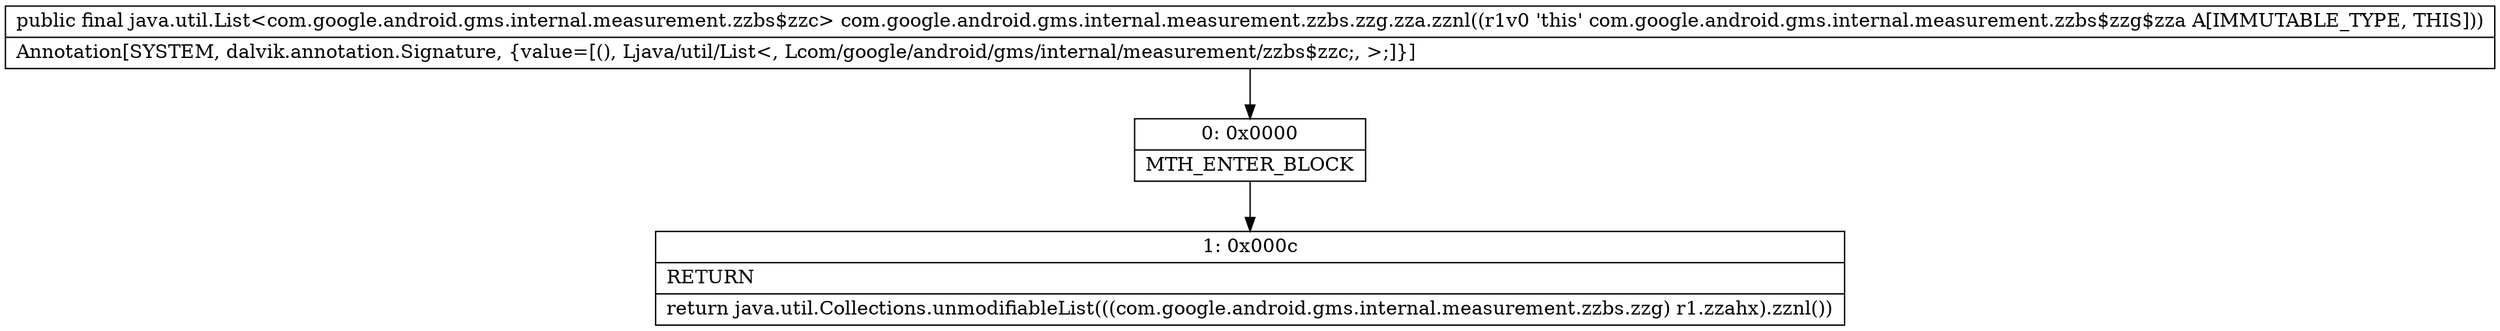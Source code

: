digraph "CFG forcom.google.android.gms.internal.measurement.zzbs.zzg.zza.zznl()Ljava\/util\/List;" {
Node_0 [shape=record,label="{0\:\ 0x0000|MTH_ENTER_BLOCK\l}"];
Node_1 [shape=record,label="{1\:\ 0x000c|RETURN\l|return java.util.Collections.unmodifiableList(((com.google.android.gms.internal.measurement.zzbs.zzg) r1.zzahx).zznl())\l}"];
MethodNode[shape=record,label="{public final java.util.List\<com.google.android.gms.internal.measurement.zzbs$zzc\> com.google.android.gms.internal.measurement.zzbs.zzg.zza.zznl((r1v0 'this' com.google.android.gms.internal.measurement.zzbs$zzg$zza A[IMMUTABLE_TYPE, THIS]))  | Annotation[SYSTEM, dalvik.annotation.Signature, \{value=[(), Ljava\/util\/List\<, Lcom\/google\/android\/gms\/internal\/measurement\/zzbs$zzc;, \>;]\}]\l}"];
MethodNode -> Node_0;
Node_0 -> Node_1;
}

